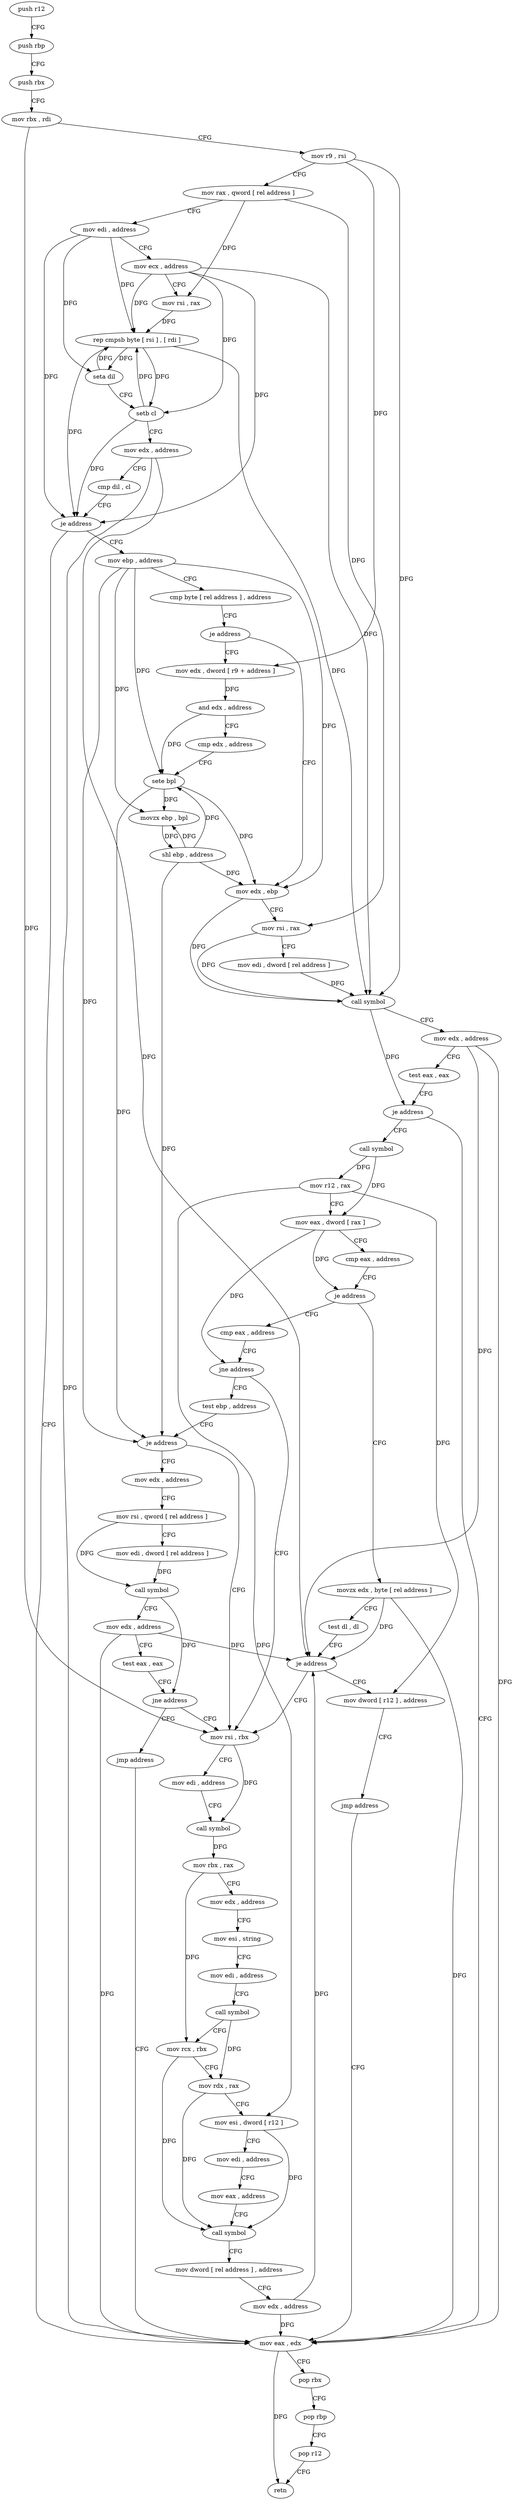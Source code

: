 digraph "func" {
"4213482" [label = "push r12" ]
"4213484" [label = "push rbp" ]
"4213485" [label = "push rbx" ]
"4213486" [label = "mov rbx , rdi" ]
"4213489" [label = "mov r9 , rsi" ]
"4213492" [label = "mov rax , qword [ rel address ]" ]
"4213499" [label = "mov edi , address" ]
"4213504" [label = "mov ecx , address" ]
"4213509" [label = "mov rsi , rax" ]
"4213512" [label = "rep cmpsb byte [ rsi ] , [ rdi ]" ]
"4213514" [label = "seta dil" ]
"4213518" [label = "setb cl" ]
"4213521" [label = "mov edx , address" ]
"4213526" [label = "cmp dil , cl" ]
"4213529" [label = "je address" ]
"4213705" [label = "mov eax , edx" ]
"4213535" [label = "mov ebp , address" ]
"4213707" [label = "pop rbx" ]
"4213708" [label = "pop rbp" ]
"4213709" [label = "pop r12" ]
"4213711" [label = "retn" ]
"4213540" [label = "cmp byte [ rel address ] , address" ]
"4213547" [label = "je address" ]
"4213576" [label = "mov edx , ebp" ]
"4213549" [label = "mov edx , dword [ r9 + address ]" ]
"4213578" [label = "mov rsi , rax" ]
"4213581" [label = "mov edi , dword [ rel address ]" ]
"4213587" [label = "call symbol" ]
"4213592" [label = "mov edx , address" ]
"4213597" [label = "test eax , eax" ]
"4213599" [label = "je address" ]
"4213601" [label = "call symbol" ]
"4213553" [label = "and edx , address" ]
"4213559" [label = "cmp edx , address" ]
"4213565" [label = "sete bpl" ]
"4213569" [label = "movzx ebp , bpl" ]
"4213573" [label = "shl ebp , address" ]
"4213606" [label = "mov r12 , rax" ]
"4213609" [label = "mov eax , dword [ rax ]" ]
"4213611" [label = "cmp eax , address" ]
"4213614" [label = "je address" ]
"4213712" [label = "movzx edx , byte [ rel address ]" ]
"4213616" [label = "cmp eax , address" ]
"4213719" [label = "test dl , dl" ]
"4213721" [label = "je address" ]
"4213629" [label = "mov rsi , rbx" ]
"4213723" [label = "mov dword [ r12 ] , address" ]
"4213619" [label = "jne address" ]
"4213621" [label = "test ebp , address" ]
"4213632" [label = "mov edi , address" ]
"4213637" [label = "call symbol" ]
"4213642" [label = "mov rbx , rax" ]
"4213645" [label = "mov edx , address" ]
"4213650" [label = "mov esi , string" ]
"4213655" [label = "mov edi , address" ]
"4213660" [label = "call symbol" ]
"4213665" [label = "mov rcx , rbx" ]
"4213668" [label = "mov rdx , rax" ]
"4213671" [label = "mov esi , dword [ r12 ]" ]
"4213675" [label = "mov edi , address" ]
"4213680" [label = "mov eax , address" ]
"4213685" [label = "call symbol" ]
"4213690" [label = "mov dword [ rel address ] , address" ]
"4213700" [label = "mov edx , address" ]
"4213731" [label = "jmp address" ]
"4213627" [label = "je address" ]
"4213733" [label = "mov edx , address" ]
"4213738" [label = "mov rsi , qword [ rel address ]" ]
"4213745" [label = "mov edi , dword [ rel address ]" ]
"4213751" [label = "call symbol" ]
"4213756" [label = "mov edx , address" ]
"4213761" [label = "test eax , eax" ]
"4213763" [label = "jne address" ]
"4213769" [label = "jmp address" ]
"4213482" -> "4213484" [ label = "CFG" ]
"4213484" -> "4213485" [ label = "CFG" ]
"4213485" -> "4213486" [ label = "CFG" ]
"4213486" -> "4213489" [ label = "CFG" ]
"4213486" -> "4213629" [ label = "DFG" ]
"4213489" -> "4213492" [ label = "CFG" ]
"4213489" -> "4213587" [ label = "DFG" ]
"4213489" -> "4213549" [ label = "DFG" ]
"4213492" -> "4213499" [ label = "CFG" ]
"4213492" -> "4213509" [ label = "DFG" ]
"4213492" -> "4213578" [ label = "DFG" ]
"4213499" -> "4213504" [ label = "CFG" ]
"4213499" -> "4213512" [ label = "DFG" ]
"4213499" -> "4213514" [ label = "DFG" ]
"4213499" -> "4213529" [ label = "DFG" ]
"4213504" -> "4213509" [ label = "CFG" ]
"4213504" -> "4213512" [ label = "DFG" ]
"4213504" -> "4213518" [ label = "DFG" ]
"4213504" -> "4213529" [ label = "DFG" ]
"4213504" -> "4213587" [ label = "DFG" ]
"4213509" -> "4213512" [ label = "DFG" ]
"4213512" -> "4213514" [ label = "DFG" ]
"4213512" -> "4213518" [ label = "DFG" ]
"4213512" -> "4213529" [ label = "DFG" ]
"4213512" -> "4213587" [ label = "DFG" ]
"4213514" -> "4213518" [ label = "CFG" ]
"4213514" -> "4213512" [ label = "DFG" ]
"4213518" -> "4213521" [ label = "CFG" ]
"4213518" -> "4213512" [ label = "DFG" ]
"4213518" -> "4213529" [ label = "DFG" ]
"4213521" -> "4213526" [ label = "CFG" ]
"4213521" -> "4213705" [ label = "DFG" ]
"4213521" -> "4213721" [ label = "DFG" ]
"4213526" -> "4213529" [ label = "CFG" ]
"4213529" -> "4213705" [ label = "CFG" ]
"4213529" -> "4213535" [ label = "CFG" ]
"4213705" -> "4213707" [ label = "CFG" ]
"4213705" -> "4213711" [ label = "DFG" ]
"4213535" -> "4213540" [ label = "CFG" ]
"4213535" -> "4213576" [ label = "DFG" ]
"4213535" -> "4213565" [ label = "DFG" ]
"4213535" -> "4213569" [ label = "DFG" ]
"4213535" -> "4213627" [ label = "DFG" ]
"4213707" -> "4213708" [ label = "CFG" ]
"4213708" -> "4213709" [ label = "CFG" ]
"4213709" -> "4213711" [ label = "CFG" ]
"4213540" -> "4213547" [ label = "CFG" ]
"4213547" -> "4213576" [ label = "CFG" ]
"4213547" -> "4213549" [ label = "CFG" ]
"4213576" -> "4213578" [ label = "CFG" ]
"4213576" -> "4213587" [ label = "DFG" ]
"4213549" -> "4213553" [ label = "DFG" ]
"4213578" -> "4213581" [ label = "CFG" ]
"4213578" -> "4213587" [ label = "DFG" ]
"4213581" -> "4213587" [ label = "DFG" ]
"4213587" -> "4213592" [ label = "CFG" ]
"4213587" -> "4213599" [ label = "DFG" ]
"4213592" -> "4213597" [ label = "CFG" ]
"4213592" -> "4213705" [ label = "DFG" ]
"4213592" -> "4213721" [ label = "DFG" ]
"4213597" -> "4213599" [ label = "CFG" ]
"4213599" -> "4213705" [ label = "CFG" ]
"4213599" -> "4213601" [ label = "CFG" ]
"4213601" -> "4213606" [ label = "DFG" ]
"4213601" -> "4213609" [ label = "DFG" ]
"4213553" -> "4213559" [ label = "CFG" ]
"4213553" -> "4213565" [ label = "DFG" ]
"4213559" -> "4213565" [ label = "CFG" ]
"4213565" -> "4213569" [ label = "DFG" ]
"4213565" -> "4213576" [ label = "DFG" ]
"4213565" -> "4213627" [ label = "DFG" ]
"4213569" -> "4213573" [ label = "DFG" ]
"4213573" -> "4213576" [ label = "DFG" ]
"4213573" -> "4213569" [ label = "DFG" ]
"4213573" -> "4213565" [ label = "DFG" ]
"4213573" -> "4213627" [ label = "DFG" ]
"4213606" -> "4213609" [ label = "CFG" ]
"4213606" -> "4213671" [ label = "DFG" ]
"4213606" -> "4213723" [ label = "DFG" ]
"4213609" -> "4213611" [ label = "CFG" ]
"4213609" -> "4213614" [ label = "DFG" ]
"4213609" -> "4213619" [ label = "DFG" ]
"4213611" -> "4213614" [ label = "CFG" ]
"4213614" -> "4213712" [ label = "CFG" ]
"4213614" -> "4213616" [ label = "CFG" ]
"4213712" -> "4213719" [ label = "CFG" ]
"4213712" -> "4213705" [ label = "DFG" ]
"4213712" -> "4213721" [ label = "DFG" ]
"4213616" -> "4213619" [ label = "CFG" ]
"4213719" -> "4213721" [ label = "CFG" ]
"4213721" -> "4213629" [ label = "CFG" ]
"4213721" -> "4213723" [ label = "CFG" ]
"4213629" -> "4213632" [ label = "CFG" ]
"4213629" -> "4213637" [ label = "DFG" ]
"4213723" -> "4213731" [ label = "CFG" ]
"4213619" -> "4213629" [ label = "CFG" ]
"4213619" -> "4213621" [ label = "CFG" ]
"4213621" -> "4213627" [ label = "CFG" ]
"4213632" -> "4213637" [ label = "CFG" ]
"4213637" -> "4213642" [ label = "DFG" ]
"4213642" -> "4213645" [ label = "CFG" ]
"4213642" -> "4213665" [ label = "DFG" ]
"4213645" -> "4213650" [ label = "CFG" ]
"4213650" -> "4213655" [ label = "CFG" ]
"4213655" -> "4213660" [ label = "CFG" ]
"4213660" -> "4213665" [ label = "CFG" ]
"4213660" -> "4213668" [ label = "DFG" ]
"4213665" -> "4213668" [ label = "CFG" ]
"4213665" -> "4213685" [ label = "DFG" ]
"4213668" -> "4213671" [ label = "CFG" ]
"4213668" -> "4213685" [ label = "DFG" ]
"4213671" -> "4213675" [ label = "CFG" ]
"4213671" -> "4213685" [ label = "DFG" ]
"4213675" -> "4213680" [ label = "CFG" ]
"4213680" -> "4213685" [ label = "CFG" ]
"4213685" -> "4213690" [ label = "CFG" ]
"4213690" -> "4213700" [ label = "CFG" ]
"4213700" -> "4213705" [ label = "DFG" ]
"4213700" -> "4213721" [ label = "DFG" ]
"4213731" -> "4213705" [ label = "CFG" ]
"4213627" -> "4213733" [ label = "CFG" ]
"4213627" -> "4213629" [ label = "CFG" ]
"4213733" -> "4213738" [ label = "CFG" ]
"4213738" -> "4213745" [ label = "CFG" ]
"4213738" -> "4213751" [ label = "DFG" ]
"4213745" -> "4213751" [ label = "DFG" ]
"4213751" -> "4213756" [ label = "CFG" ]
"4213751" -> "4213763" [ label = "DFG" ]
"4213756" -> "4213761" [ label = "CFG" ]
"4213756" -> "4213705" [ label = "DFG" ]
"4213756" -> "4213721" [ label = "DFG" ]
"4213761" -> "4213763" [ label = "CFG" ]
"4213763" -> "4213629" [ label = "CFG" ]
"4213763" -> "4213769" [ label = "CFG" ]
"4213769" -> "4213705" [ label = "CFG" ]
}
